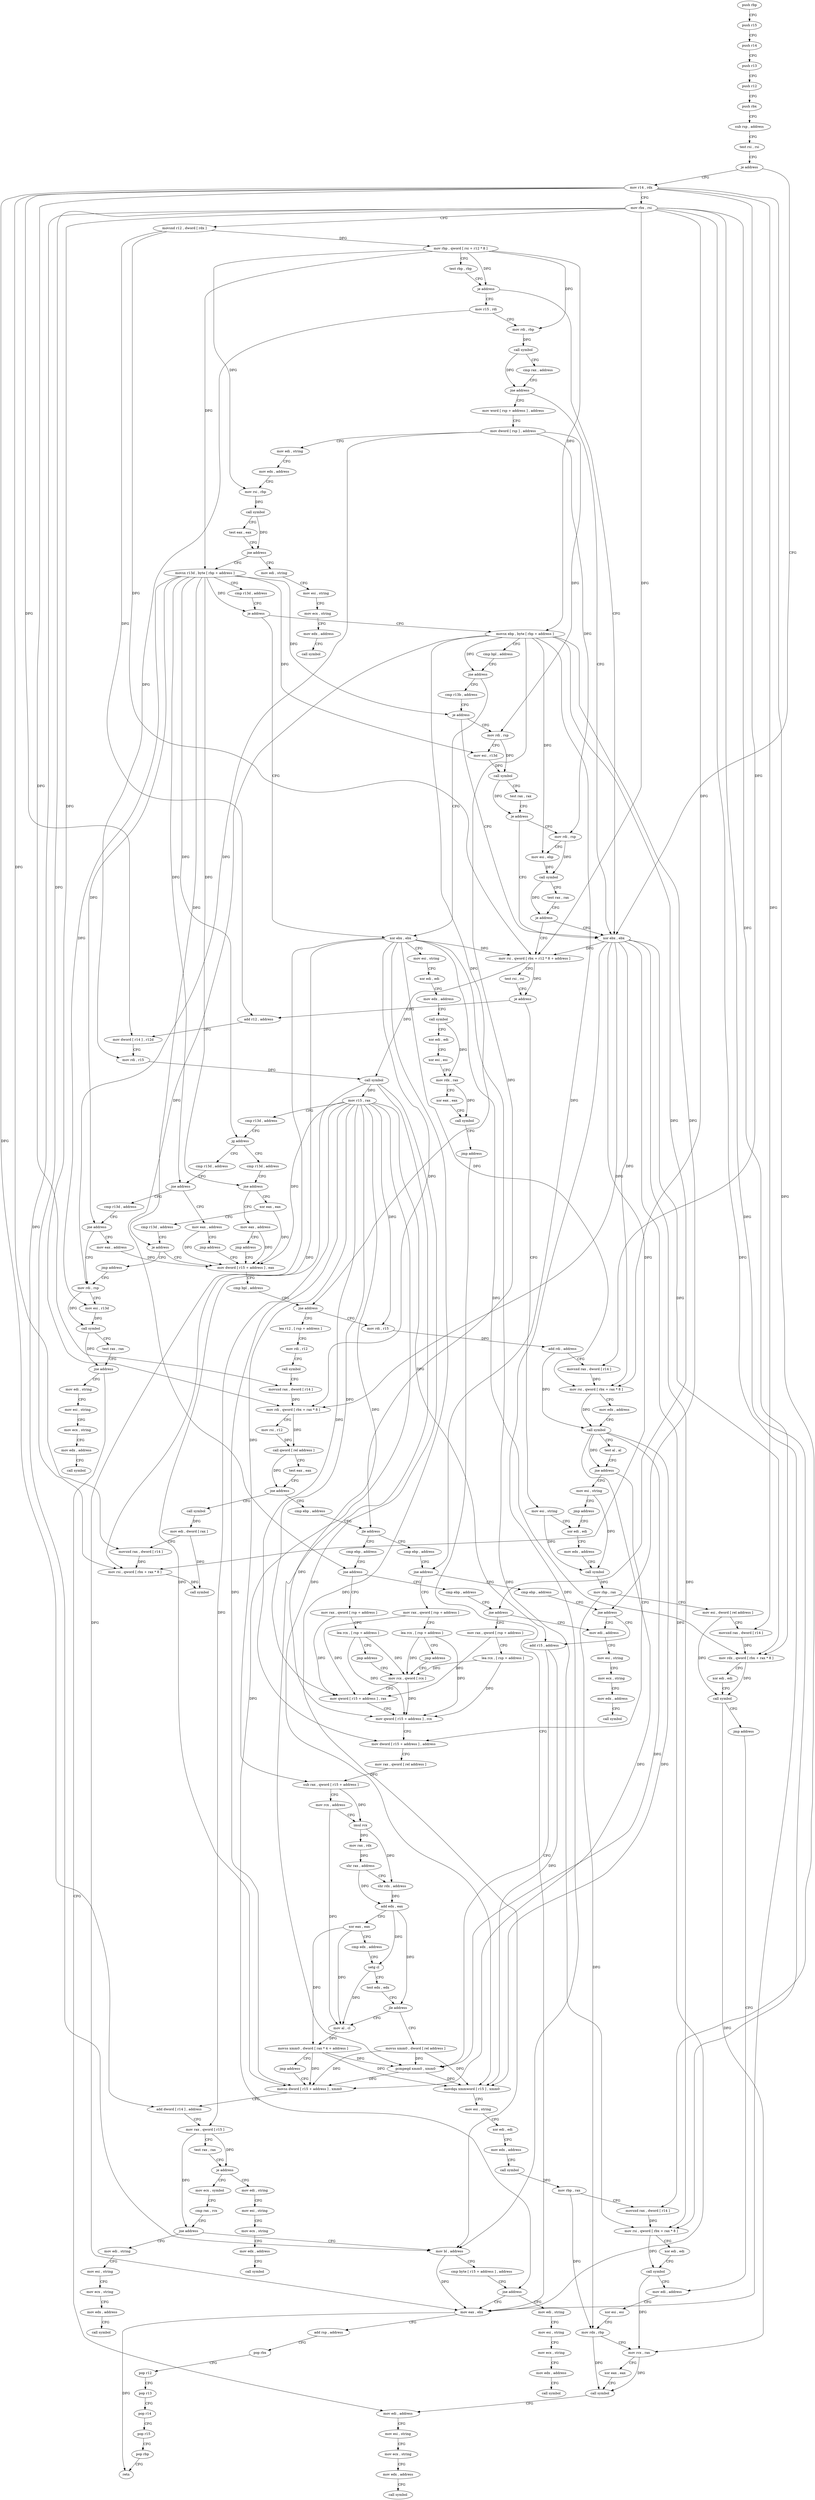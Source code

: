 digraph "func" {
"4241232" [label = "push rbp" ]
"4241233" [label = "push r15" ]
"4241235" [label = "push r14" ]
"4241237" [label = "push r13" ]
"4241239" [label = "push r12" ]
"4241241" [label = "push rbx" ]
"4241242" [label = "sub rsp , address" ]
"4241249" [label = "test rsi , rsi" ]
"4241252" [label = "je address" ]
"4241485" [label = "xor ebx , ebx" ]
"4241258" [label = "mov r14 , rdx" ]
"4241487" [label = "mov eax , ebx" ]
"4241261" [label = "mov rbx , rsi" ]
"4241264" [label = "movsxd r12 , dword [ rdx ]" ]
"4241267" [label = "mov rbp , qword [ rsi + r12 * 8 ]" ]
"4241271" [label = "test rbp , rbp" ]
"4241274" [label = "je address" ]
"4241280" [label = "mov r15 , rdi" ]
"4241283" [label = "mov rdi , rbp" ]
"4241286" [label = "call symbol" ]
"4241291" [label = "cmp rax , address" ]
"4241295" [label = "jne address" ]
"4241301" [label = "mov word [ rsp + address ] , address" ]
"4241308" [label = "mov dword [ rsp ] , address" ]
"4241315" [label = "mov edi , string" ]
"4241320" [label = "mov edx , address" ]
"4241325" [label = "mov rsi , rbp" ]
"4241328" [label = "call symbol" ]
"4241333" [label = "test eax , eax" ]
"4241335" [label = "jne address" ]
"4241854" [label = "mov edi , string" ]
"4241341" [label = "movsx r13d , byte [ rbp + address ]" ]
"4241859" [label = "mov esi , string" ]
"4241864" [label = "mov ecx , string" ]
"4241869" [label = "mov edx , address" ]
"4241874" [label = "call symbol" ]
"4241346" [label = "cmp r13d , address" ]
"4241350" [label = "je address" ]
"4241362" [label = "xor ebx , ebx" ]
"4241352" [label = "movsx ebp , byte [ rbp + address ]" ]
"4241364" [label = "mov esi , string" ]
"4241369" [label = "xor edi , edi" ]
"4241371" [label = "mov edx , address" ]
"4241376" [label = "call symbol" ]
"4241381" [label = "xor edi , edi" ]
"4241383" [label = "xor esi , esi" ]
"4241385" [label = "mov rdx , rax" ]
"4241388" [label = "xor eax , eax" ]
"4241390" [label = "call symbol" ]
"4241395" [label = "jmp address" ]
"4241356" [label = "cmp bpl , address" ]
"4241360" [label = "jne address" ]
"4241397" [label = "cmp r13b , address" ]
"4241489" [label = "add rsp , address" ]
"4241496" [label = "pop rbx" ]
"4241497" [label = "pop r12" ]
"4241499" [label = "pop r13" ]
"4241501" [label = "pop r14" ]
"4241503" [label = "pop r15" ]
"4241505" [label = "pop rbp" ]
"4241506" [label = "retn" ]
"4241401" [label = "je address" ]
"4241403" [label = "mov rdi , rsp" ]
"4241406" [label = "mov esi , r13d" ]
"4241409" [label = "call symbol" ]
"4241414" [label = "test rax , rax" ]
"4241417" [label = "je address" ]
"4241419" [label = "mov rdi , rsp" ]
"4241422" [label = "mov esi , ebp" ]
"4241424" [label = "call symbol" ]
"4241429" [label = "test rax , rax" ]
"4241432" [label = "je address" ]
"4241434" [label = "mov rsi , qword [ rbx + r12 * 8 + address ]" ]
"4241439" [label = "test rsi , rsi" ]
"4241442" [label = "je address" ]
"4241879" [label = "mov esi , string" ]
"4241448" [label = "add r12 , address" ]
"4241884" [label = "xor edi , edi" ]
"4241452" [label = "mov dword [ r14 ] , r12d" ]
"4241455" [label = "mov rdi , r15" ]
"4241458" [label = "call symbol" ]
"4241463" [label = "mov r15 , rax" ]
"4241466" [label = "cmp r13d , address" ]
"4241470" [label = "jg address" ]
"4241507" [label = "cmp r13d , address" ]
"4241472" [label = "cmp r13d , address" ]
"4242086" [label = "mov edi , address" ]
"4242091" [label = "xor esi , esi" ]
"4242093" [label = "mov rdx , rbp" ]
"4242096" [label = "mov rcx , rax" ]
"4242099" [label = "xor eax , eax" ]
"4242101" [label = "call symbol" ]
"4242106" [label = "mov edi , address" ]
"4241511" [label = "jne address" ]
"4241533" [label = "cmp r13d , address" ]
"4241513" [label = "mov eax , address" ]
"4241476" [label = "jne address" ]
"4241520" [label = "xor eax , eax" ]
"4241478" [label = "mov eax , address" ]
"4241537" [label = "jne address" ]
"4241974" [label = "mov rdi , rsp" ]
"4241543" [label = "mov eax , address" ]
"4241518" [label = "jmp address" ]
"4241548" [label = "mov dword [ r15 + address ] , eax" ]
"4241522" [label = "cmp r13d , address" ]
"4241526" [label = "je address" ]
"4241528" [label = "jmp address" ]
"4241483" [label = "jmp address" ]
"4241977" [label = "mov esi , r13d" ]
"4241980" [label = "call symbol" ]
"4241985" [label = "test rax , rax" ]
"4241988" [label = "jne address" ]
"4241990" [label = "mov edi , string" ]
"4241552" [label = "cmp bpl , address" ]
"4241556" [label = "jne address" ]
"4241596" [label = "lea r12 , [ rsp + address ]" ]
"4241558" [label = "mov rdi , r15" ]
"4242111" [label = "mov esi , string" ]
"4242116" [label = "mov ecx , string" ]
"4242121" [label = "mov edx , address" ]
"4242126" [label = "call symbol" ]
"4241995" [label = "mov esi , string" ]
"4242000" [label = "mov ecx , string" ]
"4242005" [label = "mov edx , address" ]
"4242010" [label = "call symbol" ]
"4241601" [label = "mov rdi , r12" ]
"4241604" [label = "call symbol" ]
"4241609" [label = "movsxd rax , dword [ r14 ]" ]
"4241612" [label = "mov rdi , qword [ rbx + rax * 8 ]" ]
"4241616" [label = "mov rsi , r12" ]
"4241619" [label = "call qword [ rel address ]" ]
"4241625" [label = "test eax , eax" ]
"4241627" [label = "jne address" ]
"4242015" [label = "call symbol" ]
"4241633" [label = "cmp ebp , address" ]
"4241561" [label = "add rdi , address" ]
"4241565" [label = "movsxd rax , dword [ r14 ]" ]
"4241568" [label = "mov rsi , qword [ rbx + rax * 8 ]" ]
"4241572" [label = "mov edx , address" ]
"4241577" [label = "call symbol" ]
"4241582" [label = "test al , al" ]
"4241584" [label = "jne address" ]
"4241706" [label = "mov dword [ r15 + address ] , address" ]
"4241586" [label = "mov esi , string" ]
"4242020" [label = "mov edi , dword [ rax ]" ]
"4242022" [label = "movsxd rax , dword [ r14 ]" ]
"4242025" [label = "mov rsi , qword [ rbx + rax * 8 ]" ]
"4242029" [label = "call symbol" ]
"4241636" [label = "jle address" ]
"4241655" [label = "cmp ebp , address" ]
"4241638" [label = "cmp ebp , address" ]
"4241714" [label = "mov rax , qword [ rel address ]" ]
"4241721" [label = "sub rax , qword [ r15 + address ]" ]
"4241725" [label = "mov rcx , address" ]
"4241735" [label = "imul rcx" ]
"4241738" [label = "mov rax , rdx" ]
"4241741" [label = "shr rax , address" ]
"4241745" [label = "shr rdx , address" ]
"4241749" [label = "add edx , eax" ]
"4241751" [label = "xor eax , eax" ]
"4241753" [label = "cmp edx , address" ]
"4241756" [label = "setg cl" ]
"4241759" [label = "test edx , edx" ]
"4241761" [label = "jle address" ]
"4241776" [label = "movss xmm0 , dword [ rel address ]" ]
"4241763" [label = "mov al , cl" ]
"4241591" [label = "jmp address" ]
"4241658" [label = "jne address" ]
"4242034" [label = "cmp ebp , address" ]
"4241664" [label = "mov rax , qword [ rsp + address ]" ]
"4241641" [label = "jne address" ]
"4241676" [label = "cmp ebp , address" ]
"4241643" [label = "mov rax , qword [ rsp + address ]" ]
"4241784" [label = "movss dword [ r15 + address ] , xmm0" ]
"4241765" [label = "movss xmm0 , dword [ rax * 4 + address ]" ]
"4241774" [label = "jmp address" ]
"4241886" [label = "mov edx , address" ]
"4241891" [label = "call symbol" ]
"4241896" [label = "mov rbp , rax" ]
"4241899" [label = "mov esi , dword [ rel address ]" ]
"4241905" [label = "movsxd rax , dword [ r14 ]" ]
"4241908" [label = "mov rdx , qword [ rbx + rax * 8 ]" ]
"4241912" [label = "xor edi , edi" ]
"4241914" [label = "call symbol" ]
"4241919" [label = "jmp address" ]
"4242037" [label = "jne address" ]
"4242131" [label = "mov edi , address" ]
"4242039" [label = "add r15 , address" ]
"4241669" [label = "lea rcx , [ rsp + address ]" ]
"4241674" [label = "jmp address" ]
"4241695" [label = "mov rcx , qword [ rcx ]" ]
"4241679" [label = "jne address" ]
"4241685" [label = "mov rax , qword [ rsp + address ]" ]
"4241648" [label = "lea rcx , [ rsp + address ]" ]
"4241653" [label = "jmp address" ]
"4241924" [label = "mov edi , string" ]
"4241929" [label = "mov esi , string" ]
"4241934" [label = "mov ecx , string" ]
"4241939" [label = "mov edx , address" ]
"4241944" [label = "call symbol" ]
"4241802" [label = "mov ecx , symbol" ]
"4241807" [label = "cmp rax , rcx" ]
"4241810" [label = "jne address" ]
"4241949" [label = "mov edi , string" ]
"4241816" [label = "mov bl , address" ]
"4241790" [label = "add dword [ r14 ] , address" ]
"4241794" [label = "mov rax , qword [ r15 ]" ]
"4241797" [label = "test rax , rax" ]
"4241800" [label = "je address" ]
"4242136" [label = "mov esi , string" ]
"4242141" [label = "mov ecx , string" ]
"4242146" [label = "mov edx , address" ]
"4242151" [label = "call symbol" ]
"4242043" [label = "pcmpeqd xmm0 , xmm0" ]
"4242047" [label = "movdqu xmmword [ r15 ] , xmm0" ]
"4242052" [label = "mov esi , string" ]
"4242057" [label = "xor edi , edi" ]
"4242059" [label = "mov edx , address" ]
"4242064" [label = "call symbol" ]
"4242069" [label = "mov rbp , rax" ]
"4242072" [label = "movsxd rax , dword [ r14 ]" ]
"4242075" [label = "mov rsi , qword [ rbx + rax * 8 ]" ]
"4242079" [label = "xor edi , edi" ]
"4242081" [label = "call symbol" ]
"4241698" [label = "mov qword [ r15 + address ] , rax" ]
"4241702" [label = "mov qword [ r15 + address ] , rcx" ]
"4241690" [label = "lea rcx , [ rsp + address ]" ]
"4241954" [label = "mov esi , string" ]
"4241959" [label = "mov ecx , string" ]
"4241964" [label = "mov edx , address" ]
"4241969" [label = "call symbol" ]
"4241818" [label = "cmp byte [ r15 + address ] , address" ]
"4241823" [label = "jne address" ]
"4241829" [label = "mov edi , string" ]
"4241834" [label = "mov esi , string" ]
"4241839" [label = "mov ecx , string" ]
"4241844" [label = "mov edx , address" ]
"4241849" [label = "call symbol" ]
"4241232" -> "4241233" [ label = "CFG" ]
"4241233" -> "4241235" [ label = "CFG" ]
"4241235" -> "4241237" [ label = "CFG" ]
"4241237" -> "4241239" [ label = "CFG" ]
"4241239" -> "4241241" [ label = "CFG" ]
"4241241" -> "4241242" [ label = "CFG" ]
"4241242" -> "4241249" [ label = "CFG" ]
"4241249" -> "4241252" [ label = "CFG" ]
"4241252" -> "4241485" [ label = "CFG" ]
"4241252" -> "4241258" [ label = "CFG" ]
"4241485" -> "4241487" [ label = "DFG" ]
"4241485" -> "4241434" [ label = "DFG" ]
"4241485" -> "4241908" [ label = "DFG" ]
"4241485" -> "4241612" [ label = "DFG" ]
"4241485" -> "4241568" [ label = "DFG" ]
"4241485" -> "4242025" [ label = "DFG" ]
"4241485" -> "4242075" [ label = "DFG" ]
"4241485" -> "4241816" [ label = "DFG" ]
"4241258" -> "4241261" [ label = "CFG" ]
"4241258" -> "4241452" [ label = "DFG" ]
"4241258" -> "4241905" [ label = "DFG" ]
"4241258" -> "4241609" [ label = "DFG" ]
"4241258" -> "4241565" [ label = "DFG" ]
"4241258" -> "4242022" [ label = "DFG" ]
"4241258" -> "4241790" [ label = "DFG" ]
"4241258" -> "4242072" [ label = "DFG" ]
"4241487" -> "4241489" [ label = "CFG" ]
"4241487" -> "4241506" [ label = "DFG" ]
"4241261" -> "4241264" [ label = "CFG" ]
"4241261" -> "4241487" [ label = "DFG" ]
"4241261" -> "4241434" [ label = "DFG" ]
"4241261" -> "4241908" [ label = "DFG" ]
"4241261" -> "4241612" [ label = "DFG" ]
"4241261" -> "4241568" [ label = "DFG" ]
"4241261" -> "4242025" [ label = "DFG" ]
"4241261" -> "4242075" [ label = "DFG" ]
"4241261" -> "4241816" [ label = "DFG" ]
"4241264" -> "4241267" [ label = "DFG" ]
"4241264" -> "4241434" [ label = "DFG" ]
"4241264" -> "4241448" [ label = "DFG" ]
"4241267" -> "4241271" [ label = "CFG" ]
"4241267" -> "4241274" [ label = "DFG" ]
"4241267" -> "4241283" [ label = "DFG" ]
"4241267" -> "4241325" [ label = "DFG" ]
"4241267" -> "4241341" [ label = "DFG" ]
"4241267" -> "4241352" [ label = "DFG" ]
"4241271" -> "4241274" [ label = "CFG" ]
"4241274" -> "4241485" [ label = "CFG" ]
"4241274" -> "4241280" [ label = "CFG" ]
"4241280" -> "4241283" [ label = "CFG" ]
"4241280" -> "4241455" [ label = "DFG" ]
"4241283" -> "4241286" [ label = "DFG" ]
"4241286" -> "4241291" [ label = "CFG" ]
"4241286" -> "4241295" [ label = "DFG" ]
"4241291" -> "4241295" [ label = "CFG" ]
"4241295" -> "4241485" [ label = "CFG" ]
"4241295" -> "4241301" [ label = "CFG" ]
"4241301" -> "4241308" [ label = "CFG" ]
"4241308" -> "4241315" [ label = "CFG" ]
"4241308" -> "4241403" [ label = "DFG" ]
"4241308" -> "4241419" [ label = "DFG" ]
"4241308" -> "4241974" [ label = "DFG" ]
"4241315" -> "4241320" [ label = "CFG" ]
"4241320" -> "4241325" [ label = "CFG" ]
"4241325" -> "4241328" [ label = "DFG" ]
"4241328" -> "4241333" [ label = "CFG" ]
"4241328" -> "4241335" [ label = "DFG" ]
"4241333" -> "4241335" [ label = "CFG" ]
"4241335" -> "4241854" [ label = "CFG" ]
"4241335" -> "4241341" [ label = "CFG" ]
"4241854" -> "4241859" [ label = "CFG" ]
"4241341" -> "4241346" [ label = "CFG" ]
"4241341" -> "4241350" [ label = "DFG" ]
"4241341" -> "4241401" [ label = "DFG" ]
"4241341" -> "4241406" [ label = "DFG" ]
"4241341" -> "4241470" [ label = "DFG" ]
"4241341" -> "4241511" [ label = "DFG" ]
"4241341" -> "4241476" [ label = "DFG" ]
"4241341" -> "4241537" [ label = "DFG" ]
"4241341" -> "4241526" [ label = "DFG" ]
"4241341" -> "4241977" [ label = "DFG" ]
"4241859" -> "4241864" [ label = "CFG" ]
"4241864" -> "4241869" [ label = "CFG" ]
"4241869" -> "4241874" [ label = "CFG" ]
"4241346" -> "4241350" [ label = "CFG" ]
"4241350" -> "4241362" [ label = "CFG" ]
"4241350" -> "4241352" [ label = "CFG" ]
"4241362" -> "4241364" [ label = "CFG" ]
"4241362" -> "4241487" [ label = "DFG" ]
"4241362" -> "4241434" [ label = "DFG" ]
"4241362" -> "4241908" [ label = "DFG" ]
"4241362" -> "4241612" [ label = "DFG" ]
"4241362" -> "4241568" [ label = "DFG" ]
"4241362" -> "4242025" [ label = "DFG" ]
"4241362" -> "4242075" [ label = "DFG" ]
"4241362" -> "4241816" [ label = "DFG" ]
"4241352" -> "4241356" [ label = "CFG" ]
"4241352" -> "4241360" [ label = "DFG" ]
"4241352" -> "4241422" [ label = "DFG" ]
"4241352" -> "4241556" [ label = "DFG" ]
"4241352" -> "4241636" [ label = "DFG" ]
"4241352" -> "4241658" [ label = "DFG" ]
"4241352" -> "4241641" [ label = "DFG" ]
"4241352" -> "4242037" [ label = "DFG" ]
"4241352" -> "4241679" [ label = "DFG" ]
"4241364" -> "4241369" [ label = "CFG" ]
"4241369" -> "4241371" [ label = "CFG" ]
"4241371" -> "4241376" [ label = "CFG" ]
"4241376" -> "4241381" [ label = "CFG" ]
"4241376" -> "4241385" [ label = "DFG" ]
"4241381" -> "4241383" [ label = "CFG" ]
"4241383" -> "4241385" [ label = "CFG" ]
"4241385" -> "4241388" [ label = "CFG" ]
"4241385" -> "4241390" [ label = "DFG" ]
"4241388" -> "4241390" [ label = "CFG" ]
"4241390" -> "4241395" [ label = "CFG" ]
"4241395" -> "4241487" [ label = "CFG" ]
"4241356" -> "4241360" [ label = "CFG" ]
"4241360" -> "4241397" [ label = "CFG" ]
"4241360" -> "4241362" [ label = "CFG" ]
"4241397" -> "4241401" [ label = "CFG" ]
"4241489" -> "4241496" [ label = "CFG" ]
"4241496" -> "4241497" [ label = "CFG" ]
"4241497" -> "4241499" [ label = "CFG" ]
"4241499" -> "4241501" [ label = "CFG" ]
"4241501" -> "4241503" [ label = "CFG" ]
"4241503" -> "4241505" [ label = "CFG" ]
"4241505" -> "4241506" [ label = "CFG" ]
"4241401" -> "4241485" [ label = "CFG" ]
"4241401" -> "4241403" [ label = "CFG" ]
"4241403" -> "4241406" [ label = "CFG" ]
"4241403" -> "4241409" [ label = "DFG" ]
"4241406" -> "4241409" [ label = "DFG" ]
"4241409" -> "4241414" [ label = "CFG" ]
"4241409" -> "4241417" [ label = "DFG" ]
"4241414" -> "4241417" [ label = "CFG" ]
"4241417" -> "4241485" [ label = "CFG" ]
"4241417" -> "4241419" [ label = "CFG" ]
"4241419" -> "4241422" [ label = "CFG" ]
"4241419" -> "4241424" [ label = "DFG" ]
"4241422" -> "4241424" [ label = "DFG" ]
"4241424" -> "4241429" [ label = "CFG" ]
"4241424" -> "4241432" [ label = "DFG" ]
"4241429" -> "4241432" [ label = "CFG" ]
"4241432" -> "4241485" [ label = "CFG" ]
"4241432" -> "4241434" [ label = "CFG" ]
"4241434" -> "4241439" [ label = "CFG" ]
"4241434" -> "4241442" [ label = "DFG" ]
"4241434" -> "4241458" [ label = "DFG" ]
"4241439" -> "4241442" [ label = "CFG" ]
"4241442" -> "4241879" [ label = "CFG" ]
"4241442" -> "4241448" [ label = "CFG" ]
"4241879" -> "4241884" [ label = "CFG" ]
"4241879" -> "4241891" [ label = "DFG" ]
"4241448" -> "4241452" [ label = "DFG" ]
"4241884" -> "4241886" [ label = "CFG" ]
"4241452" -> "4241455" [ label = "CFG" ]
"4241455" -> "4241458" [ label = "DFG" ]
"4241458" -> "4241463" [ label = "DFG" ]
"4241458" -> "4241784" [ label = "DFG" ]
"4241458" -> "4242043" [ label = "DFG" ]
"4241458" -> "4242047" [ label = "DFG" ]
"4241463" -> "4241466" [ label = "CFG" ]
"4241463" -> "4241548" [ label = "DFG" ]
"4241463" -> "4241558" [ label = "DFG" ]
"4241463" -> "4241706" [ label = "DFG" ]
"4241463" -> "4241721" [ label = "DFG" ]
"4241463" -> "4241784" [ label = "DFG" ]
"4241463" -> "4241794" [ label = "DFG" ]
"4241463" -> "4242039" [ label = "DFG" ]
"4241463" -> "4241698" [ label = "DFG" ]
"4241463" -> "4241702" [ label = "DFG" ]
"4241463" -> "4241823" [ label = "DFG" ]
"4241466" -> "4241470" [ label = "CFG" ]
"4241470" -> "4241507" [ label = "CFG" ]
"4241470" -> "4241472" [ label = "CFG" ]
"4241507" -> "4241511" [ label = "CFG" ]
"4241472" -> "4241476" [ label = "CFG" ]
"4242086" -> "4242091" [ label = "CFG" ]
"4242091" -> "4242093" [ label = "CFG" ]
"4242093" -> "4242096" [ label = "CFG" ]
"4242093" -> "4242101" [ label = "DFG" ]
"4242096" -> "4242099" [ label = "CFG" ]
"4242096" -> "4242101" [ label = "DFG" ]
"4242099" -> "4242101" [ label = "CFG" ]
"4242101" -> "4242106" [ label = "CFG" ]
"4242106" -> "4242111" [ label = "CFG" ]
"4241511" -> "4241533" [ label = "CFG" ]
"4241511" -> "4241513" [ label = "CFG" ]
"4241533" -> "4241537" [ label = "CFG" ]
"4241513" -> "4241518" [ label = "CFG" ]
"4241513" -> "4241548" [ label = "DFG" ]
"4241476" -> "4241520" [ label = "CFG" ]
"4241476" -> "4241478" [ label = "CFG" ]
"4241520" -> "4241522" [ label = "CFG" ]
"4241520" -> "4241548" [ label = "DFG" ]
"4241478" -> "4241483" [ label = "CFG" ]
"4241478" -> "4241548" [ label = "DFG" ]
"4241537" -> "4241974" [ label = "CFG" ]
"4241537" -> "4241543" [ label = "CFG" ]
"4241974" -> "4241977" [ label = "CFG" ]
"4241974" -> "4241980" [ label = "DFG" ]
"4241543" -> "4241548" [ label = "DFG" ]
"4241518" -> "4241548" [ label = "CFG" ]
"4241548" -> "4241552" [ label = "CFG" ]
"4241522" -> "4241526" [ label = "CFG" ]
"4241526" -> "4241548" [ label = "CFG" ]
"4241526" -> "4241528" [ label = "CFG" ]
"4241528" -> "4241974" [ label = "CFG" ]
"4241483" -> "4241548" [ label = "CFG" ]
"4241977" -> "4241980" [ label = "DFG" ]
"4241980" -> "4241985" [ label = "CFG" ]
"4241980" -> "4241988" [ label = "DFG" ]
"4241985" -> "4241988" [ label = "CFG" ]
"4241988" -> "4242106" [ label = "CFG" ]
"4241988" -> "4241990" [ label = "CFG" ]
"4241990" -> "4241995" [ label = "CFG" ]
"4241552" -> "4241556" [ label = "CFG" ]
"4241556" -> "4241596" [ label = "CFG" ]
"4241556" -> "4241558" [ label = "CFG" ]
"4241596" -> "4241601" [ label = "CFG" ]
"4241558" -> "4241561" [ label = "DFG" ]
"4242111" -> "4242116" [ label = "CFG" ]
"4242116" -> "4242121" [ label = "CFG" ]
"4242121" -> "4242126" [ label = "CFG" ]
"4241995" -> "4242000" [ label = "CFG" ]
"4242000" -> "4242005" [ label = "CFG" ]
"4242005" -> "4242010" [ label = "CFG" ]
"4241601" -> "4241604" [ label = "CFG" ]
"4241604" -> "4241609" [ label = "CFG" ]
"4241609" -> "4241612" [ label = "DFG" ]
"4241612" -> "4241616" [ label = "CFG" ]
"4241612" -> "4241619" [ label = "DFG" ]
"4241616" -> "4241619" [ label = "DFG" ]
"4241619" -> "4241625" [ label = "CFG" ]
"4241619" -> "4241627" [ label = "DFG" ]
"4241625" -> "4241627" [ label = "CFG" ]
"4241627" -> "4242015" [ label = "CFG" ]
"4241627" -> "4241633" [ label = "CFG" ]
"4242015" -> "4242020" [ label = "DFG" ]
"4241633" -> "4241636" [ label = "CFG" ]
"4241561" -> "4241565" [ label = "CFG" ]
"4241561" -> "4241577" [ label = "DFG" ]
"4241565" -> "4241568" [ label = "DFG" ]
"4241568" -> "4241572" [ label = "CFG" ]
"4241568" -> "4241577" [ label = "DFG" ]
"4241572" -> "4241577" [ label = "CFG" ]
"4241577" -> "4241582" [ label = "CFG" ]
"4241577" -> "4241584" [ label = "DFG" ]
"4241577" -> "4241784" [ label = "DFG" ]
"4241577" -> "4242043" [ label = "DFG" ]
"4241577" -> "4242047" [ label = "DFG" ]
"4241582" -> "4241584" [ label = "CFG" ]
"4241584" -> "4241706" [ label = "CFG" ]
"4241584" -> "4241586" [ label = "CFG" ]
"4241706" -> "4241714" [ label = "CFG" ]
"4241586" -> "4241591" [ label = "CFG" ]
"4241586" -> "4241891" [ label = "DFG" ]
"4242020" -> "4242022" [ label = "CFG" ]
"4242020" -> "4242029" [ label = "DFG" ]
"4242022" -> "4242025" [ label = "DFG" ]
"4242025" -> "4242029" [ label = "DFG" ]
"4241636" -> "4241655" [ label = "CFG" ]
"4241636" -> "4241638" [ label = "CFG" ]
"4241655" -> "4241658" [ label = "CFG" ]
"4241638" -> "4241641" [ label = "CFG" ]
"4241714" -> "4241721" [ label = "DFG" ]
"4241721" -> "4241725" [ label = "CFG" ]
"4241721" -> "4241735" [ label = "DFG" ]
"4241725" -> "4241735" [ label = "CFG" ]
"4241725" -> "4241763" [ label = "DFG" ]
"4241735" -> "4241738" [ label = "DFG" ]
"4241735" -> "4241745" [ label = "DFG" ]
"4241738" -> "4241741" [ label = "DFG" ]
"4241741" -> "4241745" [ label = "CFG" ]
"4241741" -> "4241749" [ label = "DFG" ]
"4241745" -> "4241749" [ label = "DFG" ]
"4241749" -> "4241751" [ label = "CFG" ]
"4241749" -> "4241756" [ label = "DFG" ]
"4241749" -> "4241761" [ label = "DFG" ]
"4241751" -> "4241753" [ label = "CFG" ]
"4241751" -> "4241763" [ label = "DFG" ]
"4241751" -> "4241765" [ label = "DFG" ]
"4241753" -> "4241756" [ label = "CFG" ]
"4241756" -> "4241759" [ label = "CFG" ]
"4241756" -> "4241763" [ label = "DFG" ]
"4241759" -> "4241761" [ label = "CFG" ]
"4241761" -> "4241776" [ label = "CFG" ]
"4241761" -> "4241763" [ label = "CFG" ]
"4241776" -> "4241784" [ label = "DFG" ]
"4241776" -> "4242043" [ label = "DFG" ]
"4241776" -> "4242047" [ label = "DFG" ]
"4241763" -> "4241765" [ label = "DFG" ]
"4241591" -> "4241884" [ label = "CFG" ]
"4241658" -> "4242034" [ label = "CFG" ]
"4241658" -> "4241664" [ label = "CFG" ]
"4242034" -> "4242037" [ label = "CFG" ]
"4241664" -> "4241669" [ label = "CFG" ]
"4241664" -> "4241698" [ label = "DFG" ]
"4241641" -> "4241676" [ label = "CFG" ]
"4241641" -> "4241643" [ label = "CFG" ]
"4241676" -> "4241679" [ label = "CFG" ]
"4241643" -> "4241648" [ label = "CFG" ]
"4241643" -> "4241698" [ label = "DFG" ]
"4241784" -> "4241790" [ label = "CFG" ]
"4241765" -> "4241774" [ label = "CFG" ]
"4241765" -> "4241784" [ label = "DFG" ]
"4241765" -> "4242043" [ label = "DFG" ]
"4241765" -> "4242047" [ label = "DFG" ]
"4241774" -> "4241784" [ label = "CFG" ]
"4241886" -> "4241891" [ label = "CFG" ]
"4241891" -> "4241896" [ label = "DFG" ]
"4241896" -> "4241899" [ label = "CFG" ]
"4241896" -> "4242093" [ label = "DFG" ]
"4241899" -> "4241905" [ label = "CFG" ]
"4241899" -> "4241914" [ label = "DFG" ]
"4241905" -> "4241908" [ label = "DFG" ]
"4241908" -> "4241912" [ label = "CFG" ]
"4241908" -> "4241914" [ label = "DFG" ]
"4241912" -> "4241914" [ label = "CFG" ]
"4241914" -> "4241919" [ label = "CFG" ]
"4241914" -> "4242096" [ label = "DFG" ]
"4241919" -> "4242086" [ label = "CFG" ]
"4242037" -> "4242131" [ label = "CFG" ]
"4242037" -> "4242039" [ label = "CFG" ]
"4242131" -> "4242136" [ label = "CFG" ]
"4242039" -> "4242043" [ label = "CFG" ]
"4242039" -> "4242047" [ label = "DFG" ]
"4241669" -> "4241674" [ label = "CFG" ]
"4241669" -> "4241695" [ label = "DFG" ]
"4241669" -> "4241702" [ label = "DFG" ]
"4241674" -> "4241695" [ label = "CFG" ]
"4241695" -> "4241698" [ label = "CFG" ]
"4241695" -> "4241702" [ label = "DFG" ]
"4241679" -> "4242131" [ label = "CFG" ]
"4241679" -> "4241685" [ label = "CFG" ]
"4241685" -> "4241690" [ label = "CFG" ]
"4241685" -> "4241698" [ label = "DFG" ]
"4241648" -> "4241653" [ label = "CFG" ]
"4241648" -> "4241695" [ label = "DFG" ]
"4241648" -> "4241702" [ label = "DFG" ]
"4241653" -> "4241695" [ label = "CFG" ]
"4241924" -> "4241929" [ label = "CFG" ]
"4241929" -> "4241934" [ label = "CFG" ]
"4241934" -> "4241939" [ label = "CFG" ]
"4241939" -> "4241944" [ label = "CFG" ]
"4241802" -> "4241807" [ label = "CFG" ]
"4241807" -> "4241810" [ label = "CFG" ]
"4241810" -> "4241949" [ label = "CFG" ]
"4241810" -> "4241816" [ label = "CFG" ]
"4241949" -> "4241954" [ label = "CFG" ]
"4241816" -> "4241818" [ label = "CFG" ]
"4241816" -> "4241487" [ label = "DFG" ]
"4241790" -> "4241794" [ label = "CFG" ]
"4241794" -> "4241797" [ label = "CFG" ]
"4241794" -> "4241800" [ label = "DFG" ]
"4241794" -> "4241810" [ label = "DFG" ]
"4241797" -> "4241800" [ label = "CFG" ]
"4241800" -> "4241924" [ label = "CFG" ]
"4241800" -> "4241802" [ label = "CFG" ]
"4242136" -> "4242141" [ label = "CFG" ]
"4242141" -> "4242146" [ label = "CFG" ]
"4242146" -> "4242151" [ label = "CFG" ]
"4242043" -> "4242047" [ label = "DFG" ]
"4242043" -> "4241784" [ label = "DFG" ]
"4242047" -> "4242052" [ label = "CFG" ]
"4242052" -> "4242057" [ label = "CFG" ]
"4242057" -> "4242059" [ label = "CFG" ]
"4242059" -> "4242064" [ label = "CFG" ]
"4242064" -> "4242069" [ label = "DFG" ]
"4242069" -> "4242072" [ label = "CFG" ]
"4242069" -> "4242093" [ label = "DFG" ]
"4242072" -> "4242075" [ label = "DFG" ]
"4242075" -> "4242079" [ label = "CFG" ]
"4242075" -> "4242081" [ label = "DFG" ]
"4242079" -> "4242081" [ label = "CFG" ]
"4242081" -> "4242086" [ label = "CFG" ]
"4242081" -> "4242096" [ label = "DFG" ]
"4241698" -> "4241702" [ label = "CFG" ]
"4241702" -> "4241706" [ label = "CFG" ]
"4241690" -> "4241695" [ label = "DFG" ]
"4241690" -> "4241702" [ label = "DFG" ]
"4241954" -> "4241959" [ label = "CFG" ]
"4241959" -> "4241964" [ label = "CFG" ]
"4241964" -> "4241969" [ label = "CFG" ]
"4241818" -> "4241823" [ label = "CFG" ]
"4241823" -> "4241487" [ label = "CFG" ]
"4241823" -> "4241829" [ label = "CFG" ]
"4241829" -> "4241834" [ label = "CFG" ]
"4241834" -> "4241839" [ label = "CFG" ]
"4241839" -> "4241844" [ label = "CFG" ]
"4241844" -> "4241849" [ label = "CFG" ]
}
